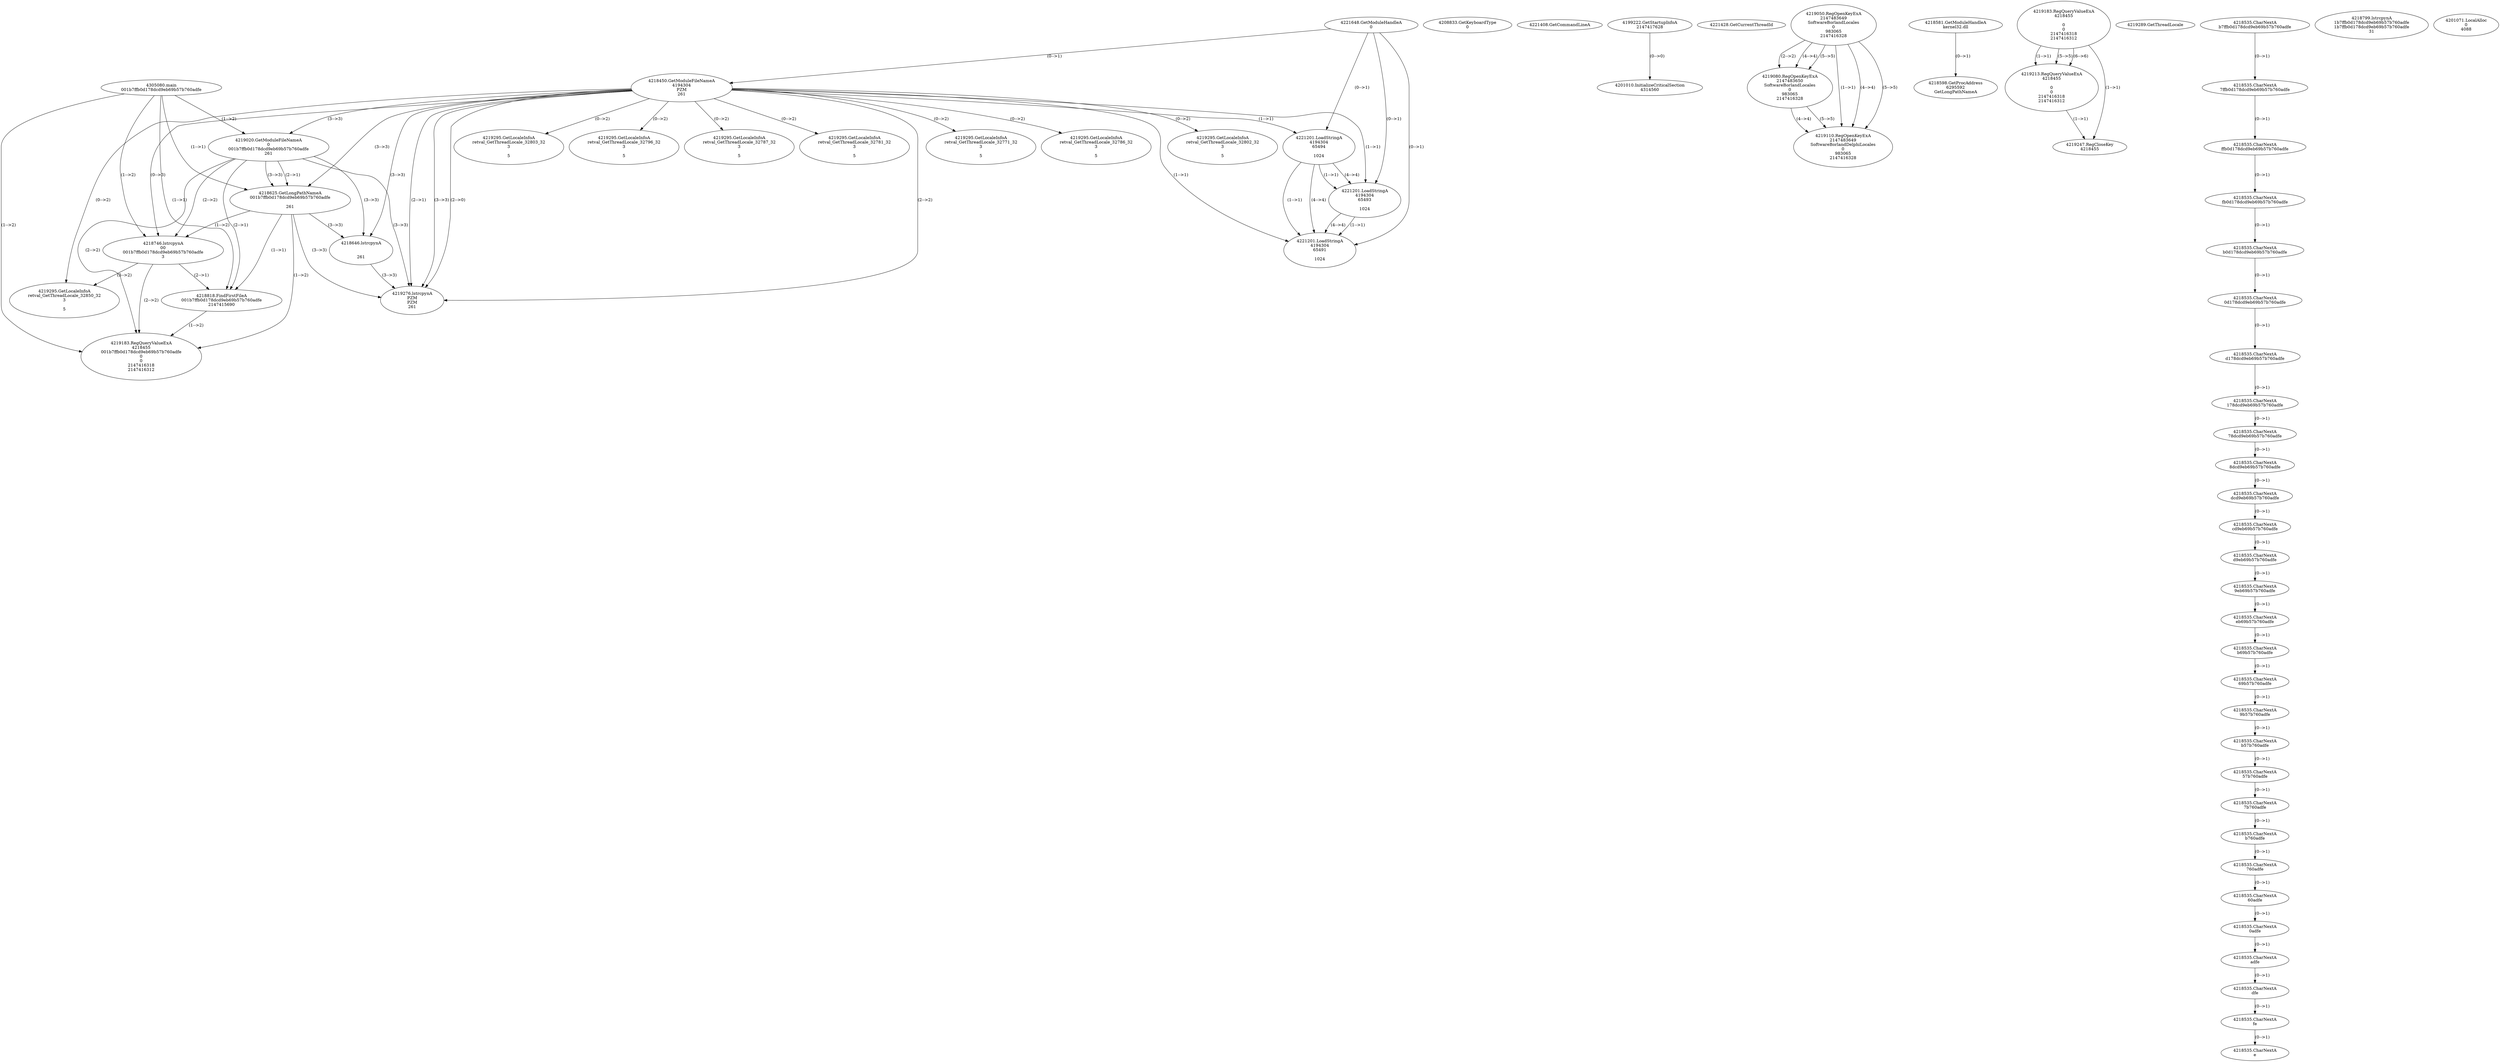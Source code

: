 // Global SCDG with merge call
digraph {
	0 [label="4305080.main
001b7ffb0d178dcd9eb69b57b760adfe"]
	1 [label="4221648.GetModuleHandleA
0"]
	2 [label="4208833.GetKeyboardType
0"]
	3 [label="4221408.GetCommandLineA
"]
	4 [label="4199222.GetStartupInfoA
2147417628"]
	5 [label="4221428.GetCurrentThreadId
"]
	6 [label="4218450.GetModuleFileNameA
4194304
PZM
261"]
	1 -> 6 [label="(0-->1)"]
	7 [label="4219020.GetModuleFileNameA
0
001b7ffb0d178dcd9eb69b57b760adfe
261"]
	0 -> 7 [label="(1-->2)"]
	6 -> 7 [label="(3-->3)"]
	8 [label="4219050.RegOpenKeyExA
2147483649
Software\Borland\Locales
0
983065
2147416328"]
	9 [label="4218581.GetModuleHandleA
kernel32.dll"]
	10 [label="4218598.GetProcAddress
6295592
GetLongPathNameA"]
	9 -> 10 [label="(0-->1)"]
	11 [label="4218625.GetLongPathNameA
001b7ffb0d178dcd9eb69b57b760adfe

261"]
	0 -> 11 [label="(1-->1)"]
	7 -> 11 [label="(2-->1)"]
	6 -> 11 [label="(3-->3)"]
	7 -> 11 [label="(3-->3)"]
	12 [label="4218646.lstrcpynA


261"]
	6 -> 12 [label="(3-->3)"]
	7 -> 12 [label="(3-->3)"]
	11 -> 12 [label="(3-->3)"]
	13 [label="4219183.RegQueryValueExA
4218455

0
0
2147416318
2147416312"]
	14 [label="4219213.RegQueryValueExA
4218455

0
0
2147416318
2147416312"]
	13 -> 14 [label="(1-->1)"]
	13 -> 14 [label="(5-->5)"]
	13 -> 14 [label="(6-->6)"]
	15 [label="4219247.RegCloseKey
4218455"]
	13 -> 15 [label="(1-->1)"]
	14 -> 15 [label="(1-->1)"]
	16 [label="4219276.lstrcpynA
PZM
PZM
261"]
	6 -> 16 [label="(2-->1)"]
	6 -> 16 [label="(2-->2)"]
	6 -> 16 [label="(3-->3)"]
	7 -> 16 [label="(3-->3)"]
	11 -> 16 [label="(3-->3)"]
	12 -> 16 [label="(3-->3)"]
	6 -> 16 [label="(2-->0)"]
	17 [label="4219289.GetThreadLocale
"]
	18 [label="4219295.GetLocaleInfoA
retval_GetThreadLocale_32802_32
3

5"]
	6 -> 18 [label="(0-->2)"]
	19 [label="4221201.LoadStringA
4194304
65494

1024"]
	1 -> 19 [label="(0-->1)"]
	6 -> 19 [label="(1-->1)"]
	20 [label="4221201.LoadStringA
4194304
65493

1024"]
	1 -> 20 [label="(0-->1)"]
	6 -> 20 [label="(1-->1)"]
	19 -> 20 [label="(1-->1)"]
	19 -> 20 [label="(4-->4)"]
	21 [label="4221201.LoadStringA
4194304
65491

1024"]
	1 -> 21 [label="(0-->1)"]
	6 -> 21 [label="(1-->1)"]
	19 -> 21 [label="(1-->1)"]
	20 -> 21 [label="(1-->1)"]
	19 -> 21 [label="(4-->4)"]
	20 -> 21 [label="(4-->4)"]
	22 [label="4219080.RegOpenKeyExA
2147483650
Software\Borland\Locales
0
983065
2147416328"]
	8 -> 22 [label="(2-->2)"]
	8 -> 22 [label="(4-->4)"]
	8 -> 22 [label="(5-->5)"]
	23 [label="4219110.RegOpenKeyExA
2147483649
Software\Borland\Delphi\Locales
0
983065
2147416328"]
	8 -> 23 [label="(1-->1)"]
	8 -> 23 [label="(4-->4)"]
	22 -> 23 [label="(4-->4)"]
	8 -> 23 [label="(5-->5)"]
	22 -> 23 [label="(5-->5)"]
	24 [label="4218746.lstrcpynA
00
001b7ffb0d178dcd9eb69b57b760adfe
3"]
	0 -> 24 [label="(1-->2)"]
	7 -> 24 [label="(2-->2)"]
	11 -> 24 [label="(1-->2)"]
	6 -> 24 [label="(0-->3)"]
	25 [label="4218535.CharNextA
b7ffb0d178dcd9eb69b57b760adfe"]
	26 [label="4218535.CharNextA
7ffb0d178dcd9eb69b57b760adfe"]
	25 -> 26 [label="(0-->1)"]
	27 [label="4218535.CharNextA
ffb0d178dcd9eb69b57b760adfe"]
	26 -> 27 [label="(0-->1)"]
	28 [label="4218535.CharNextA
fb0d178dcd9eb69b57b760adfe"]
	27 -> 28 [label="(0-->1)"]
	29 [label="4218535.CharNextA
b0d178dcd9eb69b57b760adfe"]
	28 -> 29 [label="(0-->1)"]
	30 [label="4218535.CharNextA
0d178dcd9eb69b57b760adfe"]
	29 -> 30 [label="(0-->1)"]
	31 [label="4218535.CharNextA
d178dcd9eb69b57b760adfe"]
	30 -> 31 [label="(0-->1)"]
	32 [label="4218535.CharNextA
178dcd9eb69b57b760adfe"]
	31 -> 32 [label="(0-->1)"]
	33 [label="4218535.CharNextA
78dcd9eb69b57b760adfe"]
	32 -> 33 [label="(0-->1)"]
	34 [label="4218535.CharNextA
8dcd9eb69b57b760adfe"]
	33 -> 34 [label="(0-->1)"]
	35 [label="4218535.CharNextA
dcd9eb69b57b760adfe"]
	34 -> 35 [label="(0-->1)"]
	36 [label="4218535.CharNextA
cd9eb69b57b760adfe"]
	35 -> 36 [label="(0-->1)"]
	37 [label="4218535.CharNextA
d9eb69b57b760adfe"]
	36 -> 37 [label="(0-->1)"]
	38 [label="4218535.CharNextA
9eb69b57b760adfe"]
	37 -> 38 [label="(0-->1)"]
	39 [label="4218535.CharNextA
eb69b57b760adfe"]
	38 -> 39 [label="(0-->1)"]
	40 [label="4218535.CharNextA
b69b57b760adfe"]
	39 -> 40 [label="(0-->1)"]
	41 [label="4218535.CharNextA
69b57b760adfe"]
	40 -> 41 [label="(0-->1)"]
	42 [label="4218535.CharNextA
9b57b760adfe"]
	41 -> 42 [label="(0-->1)"]
	43 [label="4218535.CharNextA
b57b760adfe"]
	42 -> 43 [label="(0-->1)"]
	44 [label="4218535.CharNextA
57b760adfe"]
	43 -> 44 [label="(0-->1)"]
	45 [label="4218535.CharNextA
7b760adfe"]
	44 -> 45 [label="(0-->1)"]
	46 [label="4218535.CharNextA
b760adfe"]
	45 -> 46 [label="(0-->1)"]
	47 [label="4218535.CharNextA
760adfe"]
	46 -> 47 [label="(0-->1)"]
	48 [label="4218535.CharNextA
60adfe"]
	47 -> 48 [label="(0-->1)"]
	49 [label="4218535.CharNextA
0adfe"]
	48 -> 49 [label="(0-->1)"]
	50 [label="4218535.CharNextA
adfe"]
	49 -> 50 [label="(0-->1)"]
	51 [label="4218535.CharNextA
dfe"]
	50 -> 51 [label="(0-->1)"]
	52 [label="4218535.CharNextA
fe"]
	51 -> 52 [label="(0-->1)"]
	53 [label="4218535.CharNextA
e"]
	52 -> 53 [label="(0-->1)"]
	54 [label="4218799.lstrcpynA
1b7ffb0d178dcd9eb69b57b760adfe
1b7ffb0d178dcd9eb69b57b760adfe
31"]
	55 [label="4218818.FindFirstFileA
001b7ffb0d178dcd9eb69b57b760adfe
2147415690"]
	0 -> 55 [label="(1-->1)"]
	7 -> 55 [label="(2-->1)"]
	11 -> 55 [label="(1-->1)"]
	24 -> 55 [label="(2-->1)"]
	56 [label="4219183.RegQueryValueExA
4218455
001b7ffb0d178dcd9eb69b57b760adfe
0
0
2147416318
2147416312"]
	0 -> 56 [label="(1-->2)"]
	7 -> 56 [label="(2-->2)"]
	11 -> 56 [label="(1-->2)"]
	24 -> 56 [label="(2-->2)"]
	55 -> 56 [label="(1-->2)"]
	57 [label="4219295.GetLocaleInfoA
retval_GetThreadLocale_32850_32
3

5"]
	6 -> 57 [label="(0-->2)"]
	24 -> 57 [label="(3-->2)"]
	58 [label="4219295.GetLocaleInfoA
retval_GetThreadLocale_32803_32
3

5"]
	6 -> 58 [label="(0-->2)"]
	59 [label="4219295.GetLocaleInfoA
retval_GetThreadLocale_32796_32
3

5"]
	6 -> 59 [label="(0-->2)"]
	60 [label="4201010.InitializeCriticalSection
4314560"]
	4 -> 60 [label="(0-->0)"]
	61 [label="4201071.LocalAlloc
0
4088"]
	62 [label="4219295.GetLocaleInfoA
retval_GetThreadLocale_32787_32
3

5"]
	6 -> 62 [label="(0-->2)"]
	63 [label="4219295.GetLocaleInfoA
retval_GetThreadLocale_32781_32
3

5"]
	6 -> 63 [label="(0-->2)"]
	64 [label="4219295.GetLocaleInfoA
retval_GetThreadLocale_32771_32
3

5"]
	6 -> 64 [label="(0-->2)"]
	65 [label="4219295.GetLocaleInfoA
retval_GetThreadLocale_32786_32
3

5"]
	6 -> 65 [label="(0-->2)"]
}
